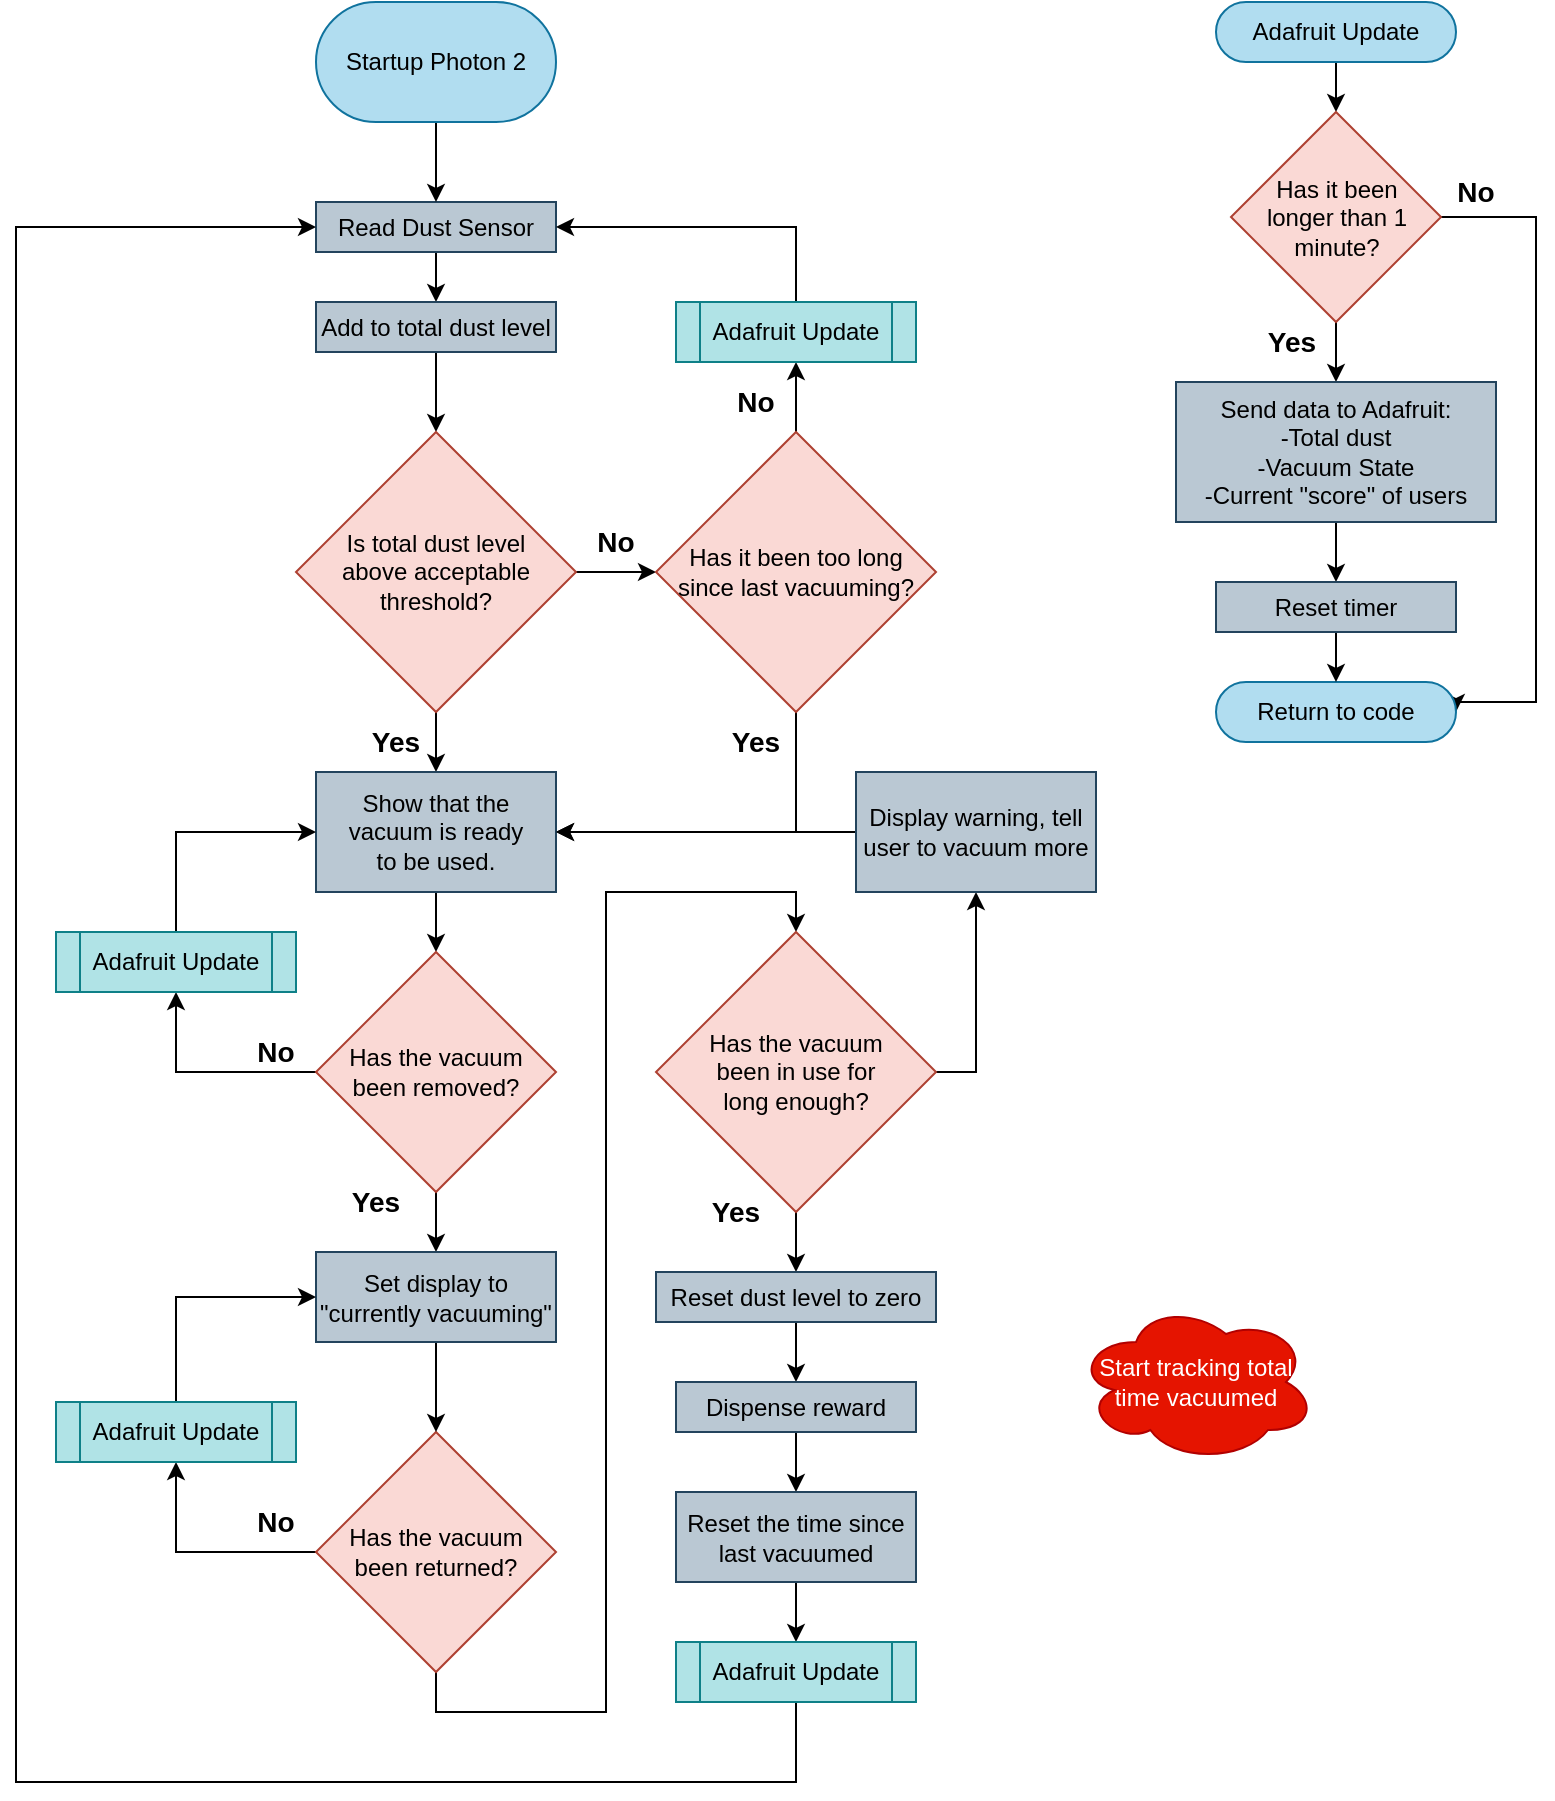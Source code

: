 <mxfile version="21.8.2" type="device">
  <diagram name="Page-1" id="RYtIsaGE_B-wap43TWpy">
    <mxGraphModel dx="1615" dy="875" grid="1" gridSize="10" guides="1" tooltips="1" connect="1" arrows="1" fold="1" page="1" pageScale="1" pageWidth="850" pageHeight="1100" math="0" shadow="0">
      <root>
        <mxCell id="0" />
        <mxCell id="1" parent="0" />
        <mxCell id="_DLlkHEPcoLW3twBY6Hj-6" style="edgeStyle=orthogonalEdgeStyle;rounded=0;orthogonalLoop=1;jettySize=auto;html=1;exitX=0.5;exitY=1;exitDx=0;exitDy=0;entryX=0.5;entryY=0;entryDx=0;entryDy=0;" edge="1" parent="1" source="_DLlkHEPcoLW3twBY6Hj-1" target="_DLlkHEPcoLW3twBY6Hj-2">
          <mxGeometry relative="1" as="geometry" />
        </mxCell>
        <mxCell id="_DLlkHEPcoLW3twBY6Hj-1" value="&lt;font style=&quot;font-size: 12px;&quot;&gt;Read Dust Sensor&lt;/font&gt;" style="rounded=0;whiteSpace=wrap;html=1;fillColor=#bac8d3;strokeColor=#23445d;" vertex="1" parent="1">
          <mxGeometry x="190.0" y="140" width="120" height="25" as="geometry" />
        </mxCell>
        <mxCell id="_DLlkHEPcoLW3twBY6Hj-7" style="edgeStyle=orthogonalEdgeStyle;rounded=0;orthogonalLoop=1;jettySize=auto;html=1;exitX=0.5;exitY=1;exitDx=0;exitDy=0;entryX=0.5;entryY=0;entryDx=0;entryDy=0;" edge="1" parent="1" source="_DLlkHEPcoLW3twBY6Hj-2" target="_DLlkHEPcoLW3twBY6Hj-3">
          <mxGeometry relative="1" as="geometry" />
        </mxCell>
        <mxCell id="_DLlkHEPcoLW3twBY6Hj-2" value="Add to total dust level" style="rounded=0;whiteSpace=wrap;html=1;fillColor=#bac8d3;strokeColor=#23445d;" vertex="1" parent="1">
          <mxGeometry x="190.0" y="190" width="120" height="25" as="geometry" />
        </mxCell>
        <mxCell id="_DLlkHEPcoLW3twBY6Hj-8" style="edgeStyle=orthogonalEdgeStyle;rounded=0;orthogonalLoop=1;jettySize=auto;html=1;exitX=1;exitY=0.5;exitDx=0;exitDy=0;entryX=0;entryY=0.5;entryDx=0;entryDy=0;" edge="1" parent="1" source="_DLlkHEPcoLW3twBY6Hj-3" target="_DLlkHEPcoLW3twBY6Hj-5">
          <mxGeometry relative="1" as="geometry" />
        </mxCell>
        <mxCell id="_DLlkHEPcoLW3twBY6Hj-10" style="edgeStyle=orthogonalEdgeStyle;rounded=0;orthogonalLoop=1;jettySize=auto;html=1;exitX=0.5;exitY=1;exitDx=0;exitDy=0;entryX=0.5;entryY=0;entryDx=0;entryDy=0;" edge="1" parent="1" source="_DLlkHEPcoLW3twBY6Hj-3" target="_DLlkHEPcoLW3twBY6Hj-9">
          <mxGeometry relative="1" as="geometry" />
        </mxCell>
        <mxCell id="_DLlkHEPcoLW3twBY6Hj-3" value="Is total dust level&lt;br&gt;above acceptable threshold?" style="rhombus;whiteSpace=wrap;html=1;fillColor=#fad9d5;strokeColor=#ae4132;" vertex="1" parent="1">
          <mxGeometry x="180.0" y="255" width="140" height="140" as="geometry" />
        </mxCell>
        <mxCell id="_DLlkHEPcoLW3twBY6Hj-23" style="edgeStyle=orthogonalEdgeStyle;rounded=0;orthogonalLoop=1;jettySize=auto;html=1;exitX=0.5;exitY=1;exitDx=0;exitDy=0;entryX=1;entryY=0.5;entryDx=0;entryDy=0;" edge="1" parent="1" source="_DLlkHEPcoLW3twBY6Hj-5" target="_DLlkHEPcoLW3twBY6Hj-9">
          <mxGeometry relative="1" as="geometry" />
        </mxCell>
        <mxCell id="_DLlkHEPcoLW3twBY6Hj-66" style="edgeStyle=orthogonalEdgeStyle;rounded=0;orthogonalLoop=1;jettySize=auto;html=1;exitX=0.5;exitY=0;exitDx=0;exitDy=0;entryX=0.5;entryY=1;entryDx=0;entryDy=0;fontFamily=Helvetica;fontSize=12;fontColor=default;" edge="1" parent="1" source="_DLlkHEPcoLW3twBY6Hj-5" target="_DLlkHEPcoLW3twBY6Hj-64">
          <mxGeometry relative="1" as="geometry" />
        </mxCell>
        <mxCell id="_DLlkHEPcoLW3twBY6Hj-5" value="Has it been too long&lt;br&gt;since last vacuuming?" style="rhombus;whiteSpace=wrap;html=1;fillColor=#fad9d5;strokeColor=#ae4132;" vertex="1" parent="1">
          <mxGeometry x="360" y="255" width="140" height="140" as="geometry" />
        </mxCell>
        <mxCell id="_DLlkHEPcoLW3twBY6Hj-16" style="edgeStyle=orthogonalEdgeStyle;rounded=0;orthogonalLoop=1;jettySize=auto;html=1;exitX=0.5;exitY=1;exitDx=0;exitDy=0;entryX=0.5;entryY=0;entryDx=0;entryDy=0;" edge="1" parent="1" source="_DLlkHEPcoLW3twBY6Hj-9" target="_DLlkHEPcoLW3twBY6Hj-15">
          <mxGeometry relative="1" as="geometry" />
        </mxCell>
        <mxCell id="_DLlkHEPcoLW3twBY6Hj-9" value="Show that the vacuum is ready&lt;br&gt;to be used." style="rounded=0;whiteSpace=wrap;html=1;fillColor=#bac8d3;strokeColor=#23445d;" vertex="1" parent="1">
          <mxGeometry x="190.0" y="425" width="120" height="60" as="geometry" />
        </mxCell>
        <mxCell id="_DLlkHEPcoLW3twBY6Hj-21" style="edgeStyle=orthogonalEdgeStyle;rounded=0;orthogonalLoop=1;jettySize=auto;html=1;exitX=0.5;exitY=1;exitDx=0;exitDy=0;entryX=0.5;entryY=0;entryDx=0;entryDy=0;" edge="1" parent="1" source="_DLlkHEPcoLW3twBY6Hj-15" target="_DLlkHEPcoLW3twBY6Hj-20">
          <mxGeometry relative="1" as="geometry" />
        </mxCell>
        <mxCell id="_DLlkHEPcoLW3twBY6Hj-69" style="edgeStyle=orthogonalEdgeStyle;rounded=0;orthogonalLoop=1;jettySize=auto;html=1;exitX=0;exitY=0.5;exitDx=0;exitDy=0;entryX=0.5;entryY=1;entryDx=0;entryDy=0;fontFamily=Helvetica;fontSize=12;fontColor=default;" edge="1" parent="1" source="_DLlkHEPcoLW3twBY6Hj-15" target="_DLlkHEPcoLW3twBY6Hj-68">
          <mxGeometry relative="1" as="geometry" />
        </mxCell>
        <mxCell id="_DLlkHEPcoLW3twBY6Hj-15" value="Has the vacuum&lt;br&gt;been removed?" style="rhombus;whiteSpace=wrap;html=1;fillColor=#fad9d5;strokeColor=#ae4132;" vertex="1" parent="1">
          <mxGeometry x="190.0" y="515" width="120" height="120" as="geometry" />
        </mxCell>
        <mxCell id="_DLlkHEPcoLW3twBY6Hj-38" style="edgeStyle=orthogonalEdgeStyle;rounded=0;orthogonalLoop=1;jettySize=auto;html=1;exitX=0.5;exitY=1;exitDx=0;exitDy=0;entryX=0.5;entryY=0;entryDx=0;entryDy=0;" edge="1" parent="1" source="_DLlkHEPcoLW3twBY6Hj-18" target="_DLlkHEPcoLW3twBY6Hj-35">
          <mxGeometry relative="1" as="geometry" />
        </mxCell>
        <mxCell id="_DLlkHEPcoLW3twBY6Hj-72" style="edgeStyle=orthogonalEdgeStyle;rounded=0;orthogonalLoop=1;jettySize=auto;html=1;exitX=0;exitY=0.5;exitDx=0;exitDy=0;entryX=0.5;entryY=1;entryDx=0;entryDy=0;fontFamily=Helvetica;fontSize=12;fontColor=default;" edge="1" parent="1" source="_DLlkHEPcoLW3twBY6Hj-18" target="_DLlkHEPcoLW3twBY6Hj-71">
          <mxGeometry relative="1" as="geometry" />
        </mxCell>
        <mxCell id="_DLlkHEPcoLW3twBY6Hj-18" value="Has the vacuum&lt;br&gt;been returned?" style="rhombus;whiteSpace=wrap;html=1;fillColor=#fad9d5;strokeColor=#ae4132;" vertex="1" parent="1">
          <mxGeometry x="190.0" y="755" width="120" height="120" as="geometry" />
        </mxCell>
        <mxCell id="_DLlkHEPcoLW3twBY6Hj-22" style="edgeStyle=orthogonalEdgeStyle;rounded=0;orthogonalLoop=1;jettySize=auto;html=1;exitX=0.5;exitY=1;exitDx=0;exitDy=0;entryX=0.5;entryY=0;entryDx=0;entryDy=0;" edge="1" parent="1" source="_DLlkHEPcoLW3twBY6Hj-20" target="_DLlkHEPcoLW3twBY6Hj-18">
          <mxGeometry relative="1" as="geometry" />
        </mxCell>
        <mxCell id="_DLlkHEPcoLW3twBY6Hj-20" value="Set display to &quot;currently vacuuming&quot;" style="rounded=0;whiteSpace=wrap;html=1;fillColor=#bac8d3;strokeColor=#23445d;" vertex="1" parent="1">
          <mxGeometry x="190.0" y="665" width="120" height="45" as="geometry" />
        </mxCell>
        <mxCell id="_DLlkHEPcoLW3twBY6Hj-25" value="&lt;b&gt;&lt;font style=&quot;font-size: 14px;&quot;&gt;Yes&lt;/font&gt;&lt;/b&gt;" style="text;html=1;strokeColor=none;fillColor=none;align=center;verticalAlign=middle;whiteSpace=wrap;rounded=0;" vertex="1" parent="1">
          <mxGeometry x="200.0" y="395" width="60" height="30" as="geometry" />
        </mxCell>
        <mxCell id="_DLlkHEPcoLW3twBY6Hj-26" value="&lt;b&gt;&lt;font style=&quot;font-size: 14px;&quot;&gt;No&lt;/font&gt;&lt;/b&gt;" style="text;html=1;strokeColor=none;fillColor=none;align=center;verticalAlign=middle;whiteSpace=wrap;rounded=0;" vertex="1" parent="1">
          <mxGeometry x="310" y="295" width="60" height="30" as="geometry" />
        </mxCell>
        <mxCell id="_DLlkHEPcoLW3twBY6Hj-27" value="&lt;b&gt;&lt;font style=&quot;font-size: 14px;&quot;&gt;Yes&lt;/font&gt;&lt;/b&gt;" style="text;html=1;strokeColor=none;fillColor=none;align=center;verticalAlign=middle;whiteSpace=wrap;rounded=0;" vertex="1" parent="1">
          <mxGeometry x="380" y="395" width="60" height="30" as="geometry" />
        </mxCell>
        <mxCell id="_DLlkHEPcoLW3twBY6Hj-28" value="&lt;b&gt;&lt;font style=&quot;font-size: 14px;&quot;&gt;Yes&lt;/font&gt;&lt;/b&gt;" style="text;html=1;strokeColor=none;fillColor=none;align=center;verticalAlign=middle;whiteSpace=wrap;rounded=0;" vertex="1" parent="1">
          <mxGeometry x="190.0" y="625" width="60" height="30" as="geometry" />
        </mxCell>
        <mxCell id="_DLlkHEPcoLW3twBY6Hj-29" value="&lt;b&gt;&lt;font style=&quot;font-size: 14px;&quot;&gt;Yes&lt;/font&gt;&lt;/b&gt;" style="text;html=1;strokeColor=none;fillColor=none;align=center;verticalAlign=middle;whiteSpace=wrap;rounded=0;" vertex="1" parent="1">
          <mxGeometry x="370" y="630" width="60" height="30" as="geometry" />
        </mxCell>
        <mxCell id="_DLlkHEPcoLW3twBY6Hj-30" value="&lt;b&gt;&lt;font style=&quot;font-size: 14px;&quot;&gt;No&lt;/font&gt;&lt;/b&gt;" style="text;html=1;strokeColor=none;fillColor=none;align=center;verticalAlign=middle;whiteSpace=wrap;rounded=0;" vertex="1" parent="1">
          <mxGeometry x="380" y="225" width="60" height="30" as="geometry" />
        </mxCell>
        <mxCell id="_DLlkHEPcoLW3twBY6Hj-31" value="&lt;b&gt;&lt;font style=&quot;font-size: 14px;&quot;&gt;No&lt;/font&gt;&lt;/b&gt;" style="text;html=1;strokeColor=none;fillColor=none;align=center;verticalAlign=middle;whiteSpace=wrap;rounded=0;" vertex="1" parent="1">
          <mxGeometry x="140.0" y="550" width="60" height="30" as="geometry" />
        </mxCell>
        <mxCell id="_DLlkHEPcoLW3twBY6Hj-32" value="&lt;b&gt;&lt;font style=&quot;font-size: 14px;&quot;&gt;No&lt;/font&gt;&lt;/b&gt;" style="text;html=1;strokeColor=none;fillColor=none;align=center;verticalAlign=middle;whiteSpace=wrap;rounded=0;" vertex="1" parent="1">
          <mxGeometry x="140.0" y="785" width="60" height="30" as="geometry" />
        </mxCell>
        <mxCell id="_DLlkHEPcoLW3twBY6Hj-55" style="edgeStyle=orthogonalEdgeStyle;rounded=0;orthogonalLoop=1;jettySize=auto;html=1;exitX=0.5;exitY=1;exitDx=0;exitDy=0;entryX=0.5;entryY=0;entryDx=0;entryDy=0;fontFamily=Helvetica;fontSize=12;fontColor=default;" edge="1" parent="1" source="_DLlkHEPcoLW3twBY6Hj-35" target="_DLlkHEPcoLW3twBY6Hj-43">
          <mxGeometry relative="1" as="geometry" />
        </mxCell>
        <mxCell id="_DLlkHEPcoLW3twBY6Hj-57" style="edgeStyle=orthogonalEdgeStyle;rounded=0;orthogonalLoop=1;jettySize=auto;html=1;exitX=1;exitY=0.5;exitDx=0;exitDy=0;entryX=0.5;entryY=1;entryDx=0;entryDy=0;fontFamily=Helvetica;fontSize=12;fontColor=default;" edge="1" parent="1" source="_DLlkHEPcoLW3twBY6Hj-35" target="_DLlkHEPcoLW3twBY6Hj-39">
          <mxGeometry relative="1" as="geometry" />
        </mxCell>
        <mxCell id="_DLlkHEPcoLW3twBY6Hj-35" value="Has the vacuum &lt;br&gt;been in use for&lt;br&gt;long enough?" style="rhombus;whiteSpace=wrap;html=1;fillColor=#fad9d5;strokeColor=#ae4132;" vertex="1" parent="1">
          <mxGeometry x="360" y="505" width="140" height="140" as="geometry" />
        </mxCell>
        <mxCell id="_DLlkHEPcoLW3twBY6Hj-59" style="edgeStyle=orthogonalEdgeStyle;rounded=0;orthogonalLoop=1;jettySize=auto;html=1;exitX=0;exitY=0.5;exitDx=0;exitDy=0;entryX=1;entryY=0.5;entryDx=0;entryDy=0;fontFamily=Helvetica;fontSize=12;fontColor=default;" edge="1" parent="1" source="_DLlkHEPcoLW3twBY6Hj-39" target="_DLlkHEPcoLW3twBY6Hj-9">
          <mxGeometry relative="1" as="geometry" />
        </mxCell>
        <mxCell id="_DLlkHEPcoLW3twBY6Hj-39" value="Display warning, tell user to vacuum more" style="rounded=0;whiteSpace=wrap;html=1;fillColor=#bac8d3;strokeColor=#23445d;" vertex="1" parent="1">
          <mxGeometry x="460" y="425" width="120" height="60" as="geometry" />
        </mxCell>
        <mxCell id="_DLlkHEPcoLW3twBY6Hj-42" value="Start tracking total time vacuumed" style="ellipse;shape=cloud;whiteSpace=wrap;html=1;fillColor=#e51400;strokeColor=#B20000;fontColor=#ffffff;" vertex="1" parent="1">
          <mxGeometry x="570" y="690" width="120" height="80" as="geometry" />
        </mxCell>
        <mxCell id="_DLlkHEPcoLW3twBY6Hj-48" style="edgeStyle=orthogonalEdgeStyle;rounded=0;orthogonalLoop=1;jettySize=auto;html=1;exitX=0.5;exitY=1;exitDx=0;exitDy=0;entryX=0.5;entryY=0;entryDx=0;entryDy=0;" edge="1" parent="1" source="_DLlkHEPcoLW3twBY6Hj-43" target="_DLlkHEPcoLW3twBY6Hj-45">
          <mxGeometry relative="1" as="geometry" />
        </mxCell>
        <mxCell id="_DLlkHEPcoLW3twBY6Hj-43" value="Reset dust level to zero" style="rounded=0;whiteSpace=wrap;html=1;fillColor=#bac8d3;strokeColor=#23445d;" vertex="1" parent="1">
          <mxGeometry x="360" y="675" width="140" height="25" as="geometry" />
        </mxCell>
        <mxCell id="_DLlkHEPcoLW3twBY6Hj-49" style="edgeStyle=orthogonalEdgeStyle;rounded=0;orthogonalLoop=1;jettySize=auto;html=1;exitX=0.5;exitY=1;exitDx=0;exitDy=0;entryX=0.5;entryY=0;entryDx=0;entryDy=0;" edge="1" parent="1" source="_DLlkHEPcoLW3twBY6Hj-45" target="_DLlkHEPcoLW3twBY6Hj-46">
          <mxGeometry relative="1" as="geometry" />
        </mxCell>
        <mxCell id="_DLlkHEPcoLW3twBY6Hj-45" value="Dispense reward" style="whiteSpace=wrap;html=1;fillColor=#bac8d3;strokeColor=#23445d;" vertex="1" parent="1">
          <mxGeometry x="370" y="730" width="120" height="25" as="geometry" />
        </mxCell>
        <mxCell id="_DLlkHEPcoLW3twBY6Hj-75" style="edgeStyle=orthogonalEdgeStyle;rounded=0;orthogonalLoop=1;jettySize=auto;html=1;exitX=0.5;exitY=1;exitDx=0;exitDy=0;entryX=0.5;entryY=0;entryDx=0;entryDy=0;fontFamily=Helvetica;fontSize=12;fontColor=default;" edge="1" parent="1" source="_DLlkHEPcoLW3twBY6Hj-46" target="_DLlkHEPcoLW3twBY6Hj-74">
          <mxGeometry relative="1" as="geometry" />
        </mxCell>
        <mxCell id="_DLlkHEPcoLW3twBY6Hj-46" value="Reset the time since&lt;br&gt;last vacuumed" style="whiteSpace=wrap;html=1;fillColor=#bac8d3;strokeColor=#23445d;" vertex="1" parent="1">
          <mxGeometry x="370" y="785" width="120" height="45" as="geometry" />
        </mxCell>
        <mxCell id="_DLlkHEPcoLW3twBY6Hj-51" style="edgeStyle=orthogonalEdgeStyle;rounded=0;orthogonalLoop=1;jettySize=auto;html=1;exitX=0.5;exitY=1;exitDx=0;exitDy=0;entryX=0.5;entryY=0;entryDx=0;entryDy=0;" edge="1" parent="1" source="_DLlkHEPcoLW3twBY6Hj-52" target="_DLlkHEPcoLW3twBY6Hj-1">
          <mxGeometry relative="1" as="geometry">
            <mxPoint x="250.0" y="5" as="sourcePoint" />
          </mxGeometry>
        </mxCell>
        <mxCell id="_DLlkHEPcoLW3twBY6Hj-52" value="Startup Photon 2" style="rounded=1;whiteSpace=wrap;html=1;arcSize=50;fillColor=#b1ddf0;strokeColor=#10739e;" vertex="1" parent="1">
          <mxGeometry x="190.0" y="40" width="120" height="60" as="geometry" />
        </mxCell>
        <mxCell id="_DLlkHEPcoLW3twBY6Hj-67" style="edgeStyle=orthogonalEdgeStyle;rounded=0;orthogonalLoop=1;jettySize=auto;html=1;exitX=0.5;exitY=0;exitDx=0;exitDy=0;entryX=1;entryY=0.5;entryDx=0;entryDy=0;fontFamily=Helvetica;fontSize=12;fontColor=default;" edge="1" parent="1" source="_DLlkHEPcoLW3twBY6Hj-64" target="_DLlkHEPcoLW3twBY6Hj-1">
          <mxGeometry relative="1" as="geometry" />
        </mxCell>
        <mxCell id="_DLlkHEPcoLW3twBY6Hj-64" value="Adafruit Update" style="shape=process;whiteSpace=wrap;html=1;backgroundOutline=1;rounded=0;strokeColor=#0e8088;align=center;verticalAlign=middle;fontFamily=Helvetica;fontSize=12;fillColor=#b0e3e6;" vertex="1" parent="1">
          <mxGeometry x="370" y="190" width="120" height="30" as="geometry" />
        </mxCell>
        <mxCell id="_DLlkHEPcoLW3twBY6Hj-77" style="edgeStyle=orthogonalEdgeStyle;rounded=0;orthogonalLoop=1;jettySize=auto;html=1;exitX=0.5;exitY=1;exitDx=0;exitDy=0;entryX=0.5;entryY=0;entryDx=0;entryDy=0;fontFamily=Helvetica;fontSize=12;fontColor=default;" edge="1" parent="1" source="_DLlkHEPcoLW3twBY6Hj-65" target="_DLlkHEPcoLW3twBY6Hj-76">
          <mxGeometry relative="1" as="geometry" />
        </mxCell>
        <mxCell id="_DLlkHEPcoLW3twBY6Hj-65" value="Adafruit Update" style="rounded=1;whiteSpace=wrap;html=1;arcSize=50;fillColor=#b1ddf0;strokeColor=#10739e;" vertex="1" parent="1">
          <mxGeometry x="640" y="40" width="120" height="30" as="geometry" />
        </mxCell>
        <mxCell id="_DLlkHEPcoLW3twBY6Hj-70" style="edgeStyle=orthogonalEdgeStyle;rounded=0;orthogonalLoop=1;jettySize=auto;html=1;exitX=0.5;exitY=0;exitDx=0;exitDy=0;entryX=0;entryY=0.5;entryDx=0;entryDy=0;fontFamily=Helvetica;fontSize=12;fontColor=default;" edge="1" parent="1" source="_DLlkHEPcoLW3twBY6Hj-68" target="_DLlkHEPcoLW3twBY6Hj-9">
          <mxGeometry relative="1" as="geometry" />
        </mxCell>
        <mxCell id="_DLlkHEPcoLW3twBY6Hj-68" value="Adafruit Update" style="shape=process;whiteSpace=wrap;html=1;backgroundOutline=1;rounded=0;strokeColor=#0e8088;align=center;verticalAlign=middle;fontFamily=Helvetica;fontSize=12;fillColor=#b0e3e6;" vertex="1" parent="1">
          <mxGeometry x="60" y="505" width="120" height="30" as="geometry" />
        </mxCell>
        <mxCell id="_DLlkHEPcoLW3twBY6Hj-73" style="edgeStyle=orthogonalEdgeStyle;rounded=0;orthogonalLoop=1;jettySize=auto;html=1;exitX=0.5;exitY=0;exitDx=0;exitDy=0;entryX=0;entryY=0.5;entryDx=0;entryDy=0;fontFamily=Helvetica;fontSize=12;fontColor=default;" edge="1" parent="1" source="_DLlkHEPcoLW3twBY6Hj-71" target="_DLlkHEPcoLW3twBY6Hj-20">
          <mxGeometry relative="1" as="geometry" />
        </mxCell>
        <mxCell id="_DLlkHEPcoLW3twBY6Hj-71" value="Adafruit Update" style="shape=process;whiteSpace=wrap;html=1;backgroundOutline=1;rounded=0;strokeColor=#0e8088;align=center;verticalAlign=middle;fontFamily=Helvetica;fontSize=12;fillColor=#b0e3e6;" vertex="1" parent="1">
          <mxGeometry x="60" y="740" width="120" height="30" as="geometry" />
        </mxCell>
        <mxCell id="_DLlkHEPcoLW3twBY6Hj-89" style="edgeStyle=orthogonalEdgeStyle;rounded=0;orthogonalLoop=1;jettySize=auto;html=1;exitX=0.5;exitY=1;exitDx=0;exitDy=0;entryX=0;entryY=0.5;entryDx=0;entryDy=0;fontFamily=Helvetica;fontSize=12;fontColor=default;" edge="1" parent="1" source="_DLlkHEPcoLW3twBY6Hj-74" target="_DLlkHEPcoLW3twBY6Hj-1">
          <mxGeometry relative="1" as="geometry">
            <Array as="points">
              <mxPoint x="430" y="930" />
              <mxPoint x="40" y="930" />
              <mxPoint x="40" y="153" />
            </Array>
          </mxGeometry>
        </mxCell>
        <mxCell id="_DLlkHEPcoLW3twBY6Hj-74" value="Adafruit Update" style="shape=process;whiteSpace=wrap;html=1;backgroundOutline=1;rounded=0;strokeColor=#0e8088;align=center;verticalAlign=middle;fontFamily=Helvetica;fontSize=12;fillColor=#b0e3e6;" vertex="1" parent="1">
          <mxGeometry x="370" y="860" width="120" height="30" as="geometry" />
        </mxCell>
        <mxCell id="_DLlkHEPcoLW3twBY6Hj-79" style="edgeStyle=orthogonalEdgeStyle;rounded=0;orthogonalLoop=1;jettySize=auto;html=1;exitX=0.5;exitY=1;exitDx=0;exitDy=0;entryX=0.5;entryY=0;entryDx=0;entryDy=0;fontFamily=Helvetica;fontSize=12;fontColor=default;" edge="1" parent="1" source="_DLlkHEPcoLW3twBY6Hj-76" target="_DLlkHEPcoLW3twBY6Hj-78">
          <mxGeometry relative="1" as="geometry" />
        </mxCell>
        <mxCell id="_DLlkHEPcoLW3twBY6Hj-82" style="edgeStyle=orthogonalEdgeStyle;rounded=0;orthogonalLoop=1;jettySize=auto;html=1;exitX=1;exitY=0.5;exitDx=0;exitDy=0;entryX=1;entryY=0.5;entryDx=0;entryDy=0;fontFamily=Helvetica;fontSize=12;fontColor=default;" edge="1" parent="1" source="_DLlkHEPcoLW3twBY6Hj-76" target="_DLlkHEPcoLW3twBY6Hj-80">
          <mxGeometry relative="1" as="geometry">
            <Array as="points">
              <mxPoint x="800" y="148" />
              <mxPoint x="800" y="390" />
              <mxPoint x="760" y="390" />
            </Array>
          </mxGeometry>
        </mxCell>
        <mxCell id="_DLlkHEPcoLW3twBY6Hj-76" value="Has it been&lt;br&gt;longer than 1 minute?" style="rhombus;whiteSpace=wrap;html=1;rounded=0;strokeColor=#ae4132;align=center;verticalAlign=middle;fontFamily=Helvetica;fontSize=12;fillColor=#fad9d5;" vertex="1" parent="1">
          <mxGeometry x="647.5" y="95" width="105" height="105" as="geometry" />
        </mxCell>
        <mxCell id="_DLlkHEPcoLW3twBY6Hj-87" style="edgeStyle=orthogonalEdgeStyle;rounded=0;orthogonalLoop=1;jettySize=auto;html=1;exitX=0.5;exitY=1;exitDx=0;exitDy=0;entryX=0.5;entryY=0;entryDx=0;entryDy=0;fontFamily=Helvetica;fontSize=12;fontColor=default;" edge="1" parent="1" source="_DLlkHEPcoLW3twBY6Hj-78" target="_DLlkHEPcoLW3twBY6Hj-86">
          <mxGeometry relative="1" as="geometry" />
        </mxCell>
        <mxCell id="_DLlkHEPcoLW3twBY6Hj-78" value="Send data to Adafruit:&lt;br&gt;-Total dust&lt;br&gt;-Vacuum State&lt;br&gt;-Current &quot;score&quot; of users" style="rounded=0;whiteSpace=wrap;html=1;fillColor=#bac8d3;strokeColor=#23445d;" vertex="1" parent="1">
          <mxGeometry x="620" y="230" width="160" height="70" as="geometry" />
        </mxCell>
        <mxCell id="_DLlkHEPcoLW3twBY6Hj-80" value="Return to code" style="rounded=1;whiteSpace=wrap;html=1;arcSize=50;fillColor=#b1ddf0;strokeColor=#10739e;" vertex="1" parent="1">
          <mxGeometry x="640" y="380" width="120" height="30" as="geometry" />
        </mxCell>
        <mxCell id="_DLlkHEPcoLW3twBY6Hj-83" value="&lt;b&gt;&lt;font style=&quot;font-size: 14px;&quot;&gt;No&lt;/font&gt;&lt;/b&gt;" style="text;html=1;strokeColor=none;fillColor=none;align=center;verticalAlign=middle;whiteSpace=wrap;rounded=0;" vertex="1" parent="1">
          <mxGeometry x="740" y="120" width="60" height="30" as="geometry" />
        </mxCell>
        <mxCell id="_DLlkHEPcoLW3twBY6Hj-84" value="&lt;b&gt;&lt;font style=&quot;font-size: 14px;&quot;&gt;Yes&lt;/font&gt;&lt;/b&gt;" style="text;html=1;strokeColor=none;fillColor=none;align=center;verticalAlign=middle;whiteSpace=wrap;rounded=0;" vertex="1" parent="1">
          <mxGeometry x="647.5" y="195" width="60" height="30" as="geometry" />
        </mxCell>
        <mxCell id="_DLlkHEPcoLW3twBY6Hj-88" style="edgeStyle=orthogonalEdgeStyle;rounded=0;orthogonalLoop=1;jettySize=auto;html=1;exitX=0.5;exitY=1;exitDx=0;exitDy=0;entryX=0.5;entryY=0;entryDx=0;entryDy=0;fontFamily=Helvetica;fontSize=12;fontColor=default;" edge="1" parent="1" source="_DLlkHEPcoLW3twBY6Hj-86" target="_DLlkHEPcoLW3twBY6Hj-80">
          <mxGeometry relative="1" as="geometry" />
        </mxCell>
        <mxCell id="_DLlkHEPcoLW3twBY6Hj-86" value="&lt;font style=&quot;font-size: 12px;&quot;&gt;Reset timer&lt;/font&gt;" style="rounded=0;whiteSpace=wrap;html=1;fillColor=#bac8d3;strokeColor=#23445d;" vertex="1" parent="1">
          <mxGeometry x="640" y="330" width="120" height="25" as="geometry" />
        </mxCell>
      </root>
    </mxGraphModel>
  </diagram>
</mxfile>
